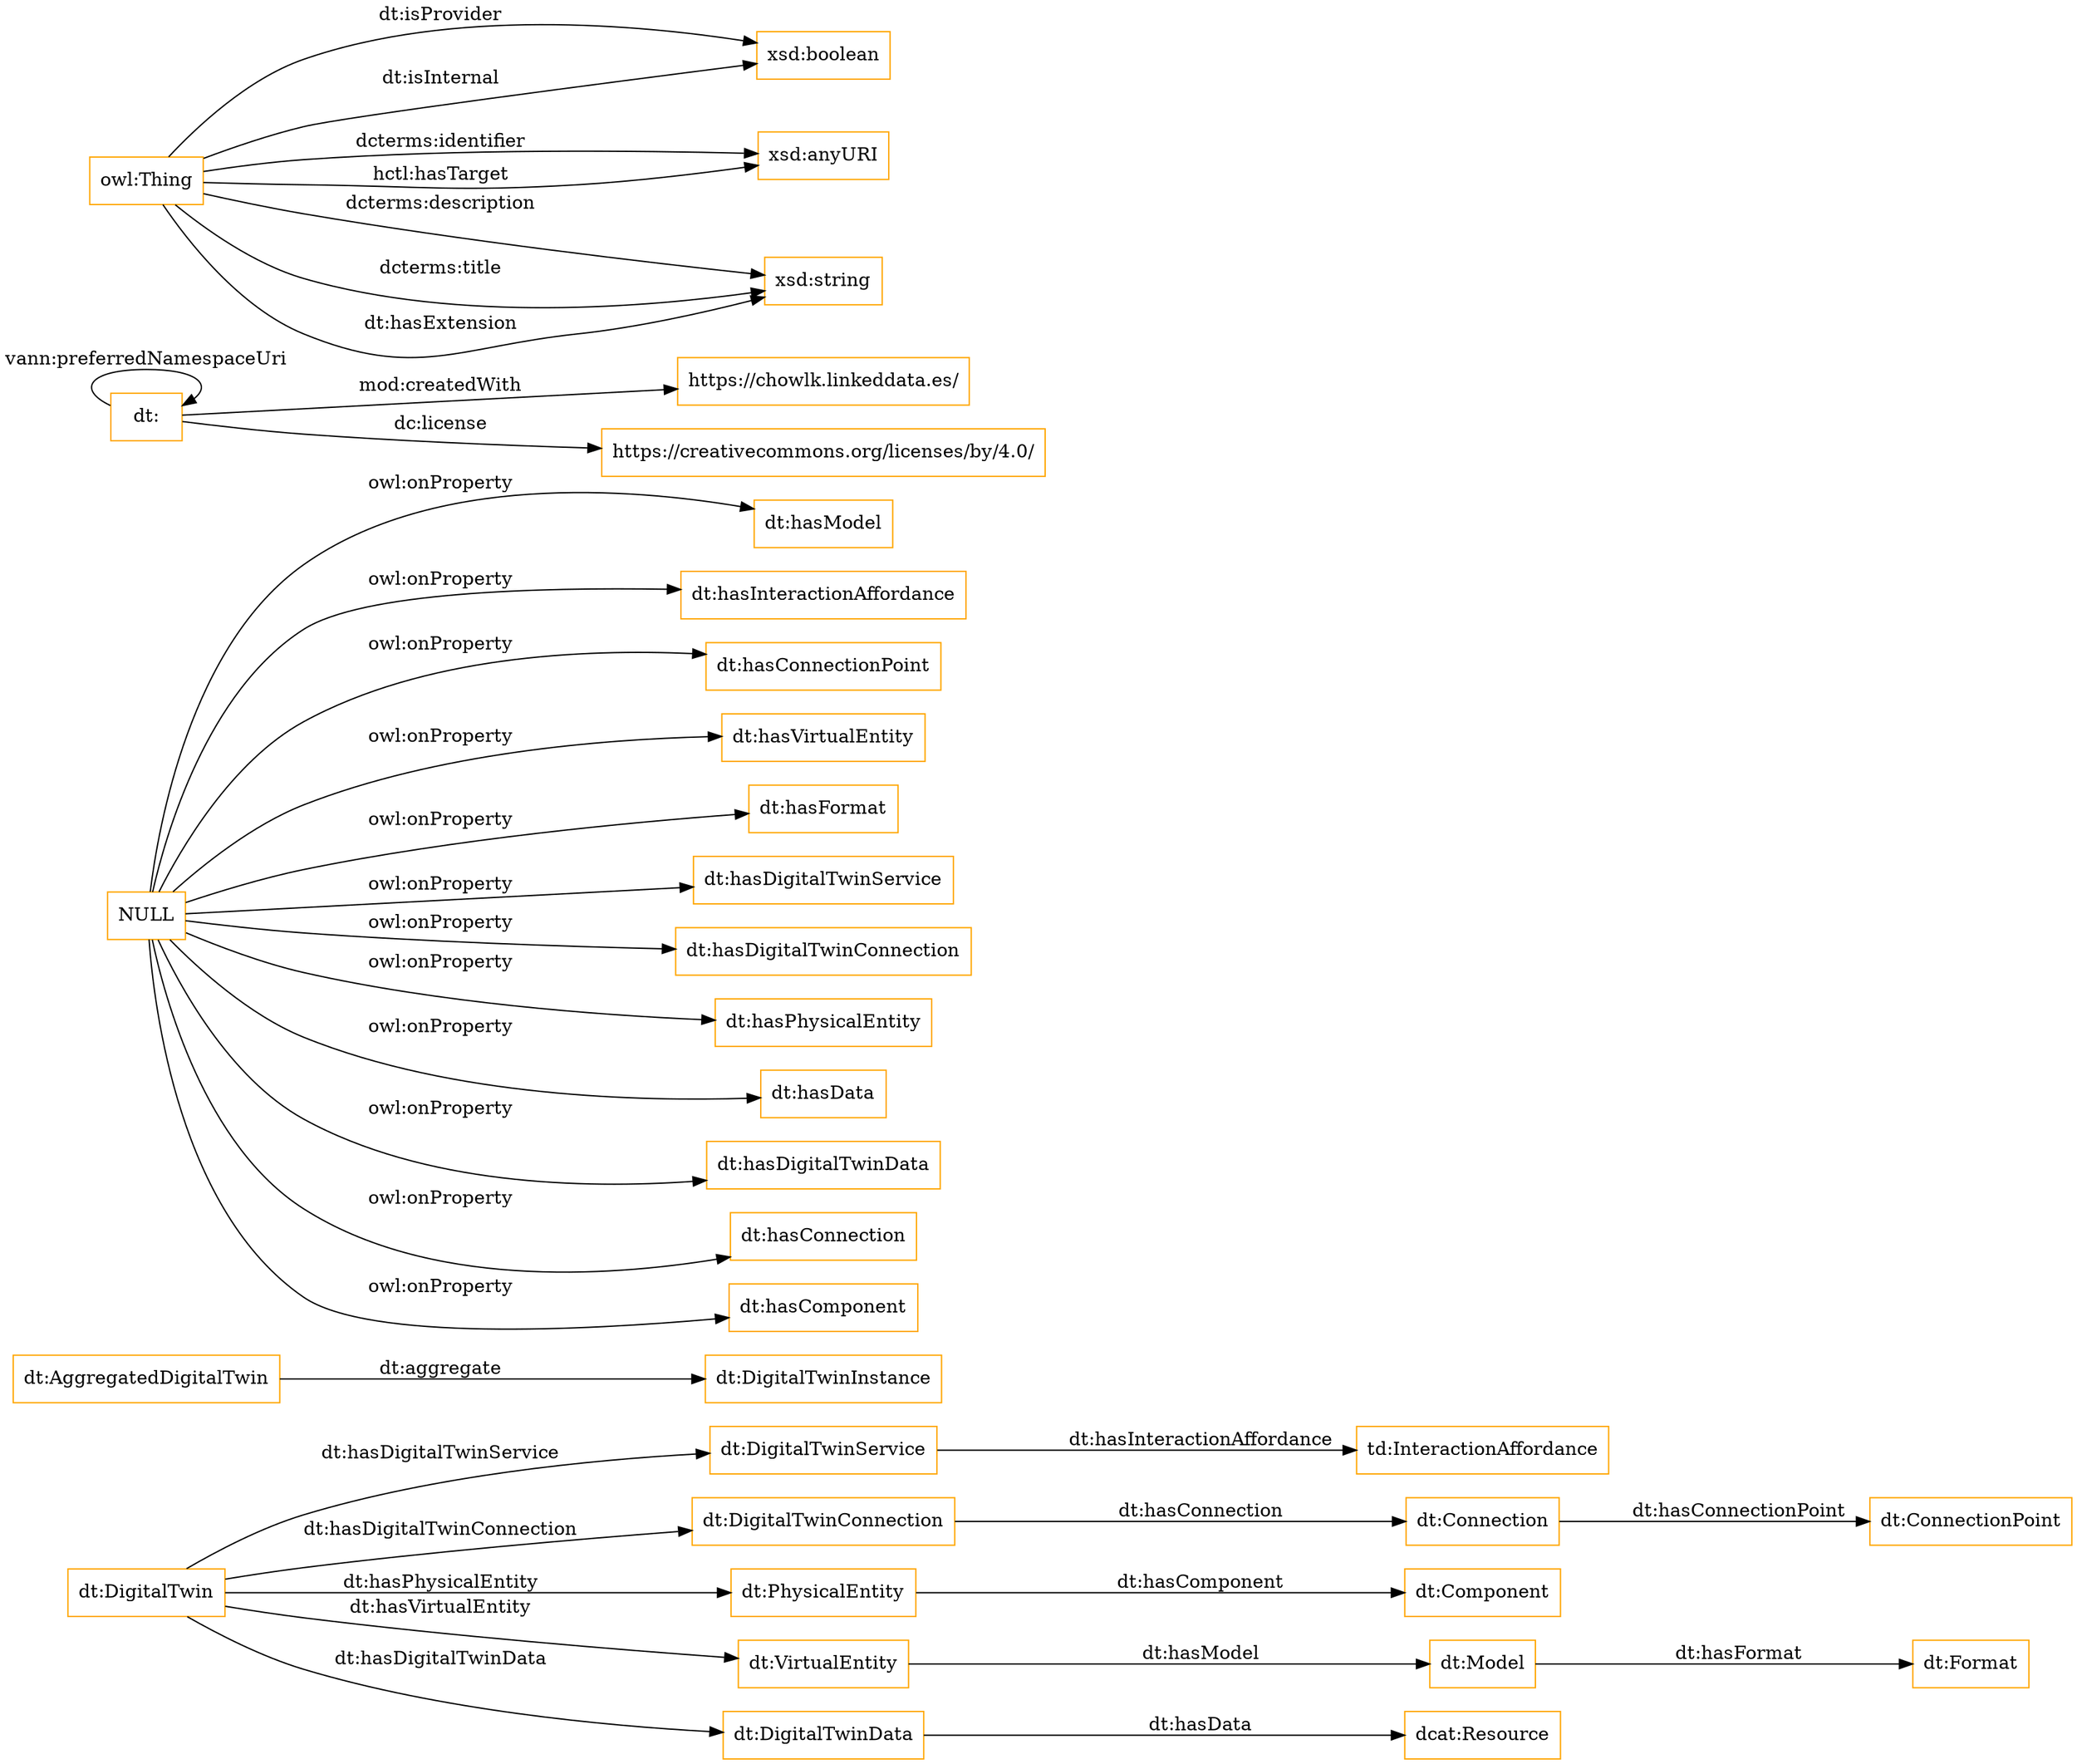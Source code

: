 digraph ar2dtool_diagram { 
rankdir=LR;
size="1501"
node [shape = rectangle, color="orange"]; "dt:Component" "dt:Connection" "dt:AggregatedDigitalTwin" "dt:DigitalTwinService" "td:InteractionAffordance" "dt:DigitalTwinConnection" "dt:DigitalTwin" "dt:PhysicalEntity" "dt:DigitalTwinInstance" "dt:Format" "dcat:Resource" "dt:VirtualEntity" "dt:DigitalTwinData" "dt:Model" "dt:ConnectionPoint" ; /*classes style*/
	"NULL" -> "dt:hasModel" [ label = "owl:onProperty" ];
	"NULL" -> "dt:hasInteractionAffordance" [ label = "owl:onProperty" ];
	"NULL" -> "dt:hasConnectionPoint" [ label = "owl:onProperty" ];
	"NULL" -> "dt:hasVirtualEntity" [ label = "owl:onProperty" ];
	"NULL" -> "dt:hasFormat" [ label = "owl:onProperty" ];
	"NULL" -> "dt:hasDigitalTwinService" [ label = "owl:onProperty" ];
	"NULL" -> "dt:hasDigitalTwinConnection" [ label = "owl:onProperty" ];
	"NULL" -> "dt:hasPhysicalEntity" [ label = "owl:onProperty" ];
	"NULL" -> "dt:hasData" [ label = "owl:onProperty" ];
	"NULL" -> "dt:hasDigitalTwinData" [ label = "owl:onProperty" ];
	"NULL" -> "dt:hasConnection" [ label = "owl:onProperty" ];
	"NULL" -> "dt:hasComponent" [ label = "owl:onProperty" ];
	"dt:" -> "dt:" [ label = "vann:preferredNamespaceUri" ];
	"dt:" -> "https://chowlk.linkeddata.es/" [ label = "mod:createdWith" ];
	"dt:" -> "https://creativecommons.org/licenses/by/4.0/" [ label = "dc:license" ];
	"dt:DigitalTwin" -> "dt:PhysicalEntity" [ label = "dt:hasPhysicalEntity" ];
	"owl:Thing" -> "xsd:boolean" [ label = "dt:isProvider" ];
	"dt:Model" -> "dt:Format" [ label = "dt:hasFormat" ];
	"owl:Thing" -> "xsd:anyURI" [ label = "dcterms:identifier" ];
	"dt:DigitalTwin" -> "dt:DigitalTwinData" [ label = "dt:hasDigitalTwinData" ];
	"dt:PhysicalEntity" -> "dt:Component" [ label = "dt:hasComponent" ];
	"owl:Thing" -> "xsd:anyURI" [ label = "hctl:hasTarget" ];
	"dt:AggregatedDigitalTwin" -> "dt:DigitalTwinInstance" [ label = "dt:aggregate" ];
	"dt:DigitalTwin" -> "dt:VirtualEntity" [ label = "dt:hasVirtualEntity" ];
	"dt:VirtualEntity" -> "dt:Model" [ label = "dt:hasModel" ];
	"owl:Thing" -> "xsd:string" [ label = "dcterms:description" ];
	"dt:DigitalTwinData" -> "dcat:Resource" [ label = "dt:hasData" ];
	"owl:Thing" -> "xsd:boolean" [ label = "dt:isInternal" ];
	"dt:DigitalTwin" -> "dt:DigitalTwinService" [ label = "dt:hasDigitalTwinService" ];
	"dt:DigitalTwinConnection" -> "dt:Connection" [ label = "dt:hasConnection" ];
	"dt:DigitalTwin" -> "dt:DigitalTwinConnection" [ label = "dt:hasDigitalTwinConnection" ];
	"owl:Thing" -> "xsd:string" [ label = "dcterms:title" ];
	"owl:Thing" -> "xsd:string" [ label = "dt:hasExtension" ];
	"dt:DigitalTwinService" -> "td:InteractionAffordance" [ label = "dt:hasInteractionAffordance" ];
	"dt:Connection" -> "dt:ConnectionPoint" [ label = "dt:hasConnectionPoint" ];

}

